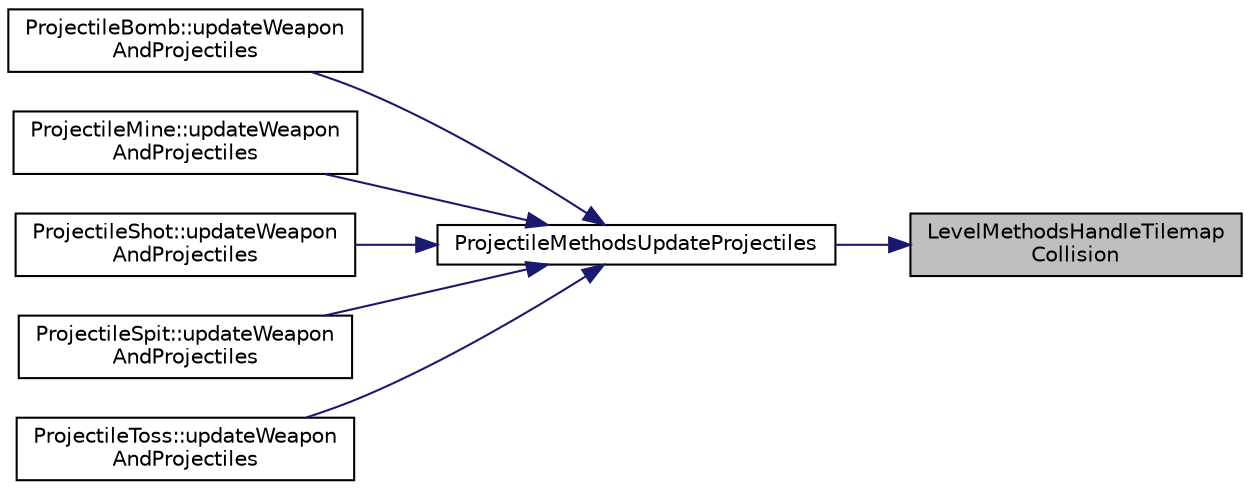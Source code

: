 digraph "LevelMethodsHandleTilemapCollision"
{
 // LATEX_PDF_SIZE
  edge [fontname="Helvetica",fontsize="10",labelfontname="Helvetica",labelfontsize="10"];
  node [fontname="Helvetica",fontsize="10",shape=record];
  rankdir="RL";
  Node1 [label="LevelMethodsHandleTilemap\lCollision",height=0.2,width=0.4,color="black", fillcolor="grey75", style="filled", fontcolor="black",tooltip=" "];
  Node1 -> Node2 [dir="back",color="midnightblue",fontsize="10",style="solid",fontname="Helvetica"];
  Node2 [label="ProjectileMethodsUpdateProjectiles",height=0.2,width=0.4,color="black", fillcolor="white", style="filled",URL="$_projectile_methods_8cpp.html#aa5e4b60863cb90cfcf051452061671bf",tooltip=" "];
  Node2 -> Node3 [dir="back",color="midnightblue",fontsize="10",style="solid",fontname="Helvetica"];
  Node3 [label="ProjectileBomb::updateWeapon\lAndProjectiles",height=0.2,width=0.4,color="black", fillcolor="white", style="filled",URL="$class_projectile_bomb.html#abe918117ccf34398301a02d1c4377e2e",tooltip=" "];
  Node2 -> Node4 [dir="back",color="midnightblue",fontsize="10",style="solid",fontname="Helvetica"];
  Node4 [label="ProjectileMine::updateWeapon\lAndProjectiles",height=0.2,width=0.4,color="black", fillcolor="white", style="filled",URL="$class_projectile_mine.html#a8890ec139ad76c16e80dfd0e6c23147f",tooltip=" "];
  Node2 -> Node5 [dir="back",color="midnightblue",fontsize="10",style="solid",fontname="Helvetica"];
  Node5 [label="ProjectileShot::updateWeapon\lAndProjectiles",height=0.2,width=0.4,color="black", fillcolor="white", style="filled",URL="$class_projectile_shot.html#aa26b0edf058f7d229a92cec484f5fffb",tooltip=" "];
  Node2 -> Node6 [dir="back",color="midnightblue",fontsize="10",style="solid",fontname="Helvetica"];
  Node6 [label="ProjectileSpit::updateWeapon\lAndProjectiles",height=0.2,width=0.4,color="black", fillcolor="white", style="filled",URL="$class_projectile_spit.html#a88a7fe74873e33627c3fbb452e781a3f",tooltip=" "];
  Node2 -> Node7 [dir="back",color="midnightblue",fontsize="10",style="solid",fontname="Helvetica"];
  Node7 [label="ProjectileToss::updateWeapon\lAndProjectiles",height=0.2,width=0.4,color="black", fillcolor="white", style="filled",URL="$class_projectile_toss.html#abc84b6f74ed9182c5eeb77bff5e36fac",tooltip=" "];
}
